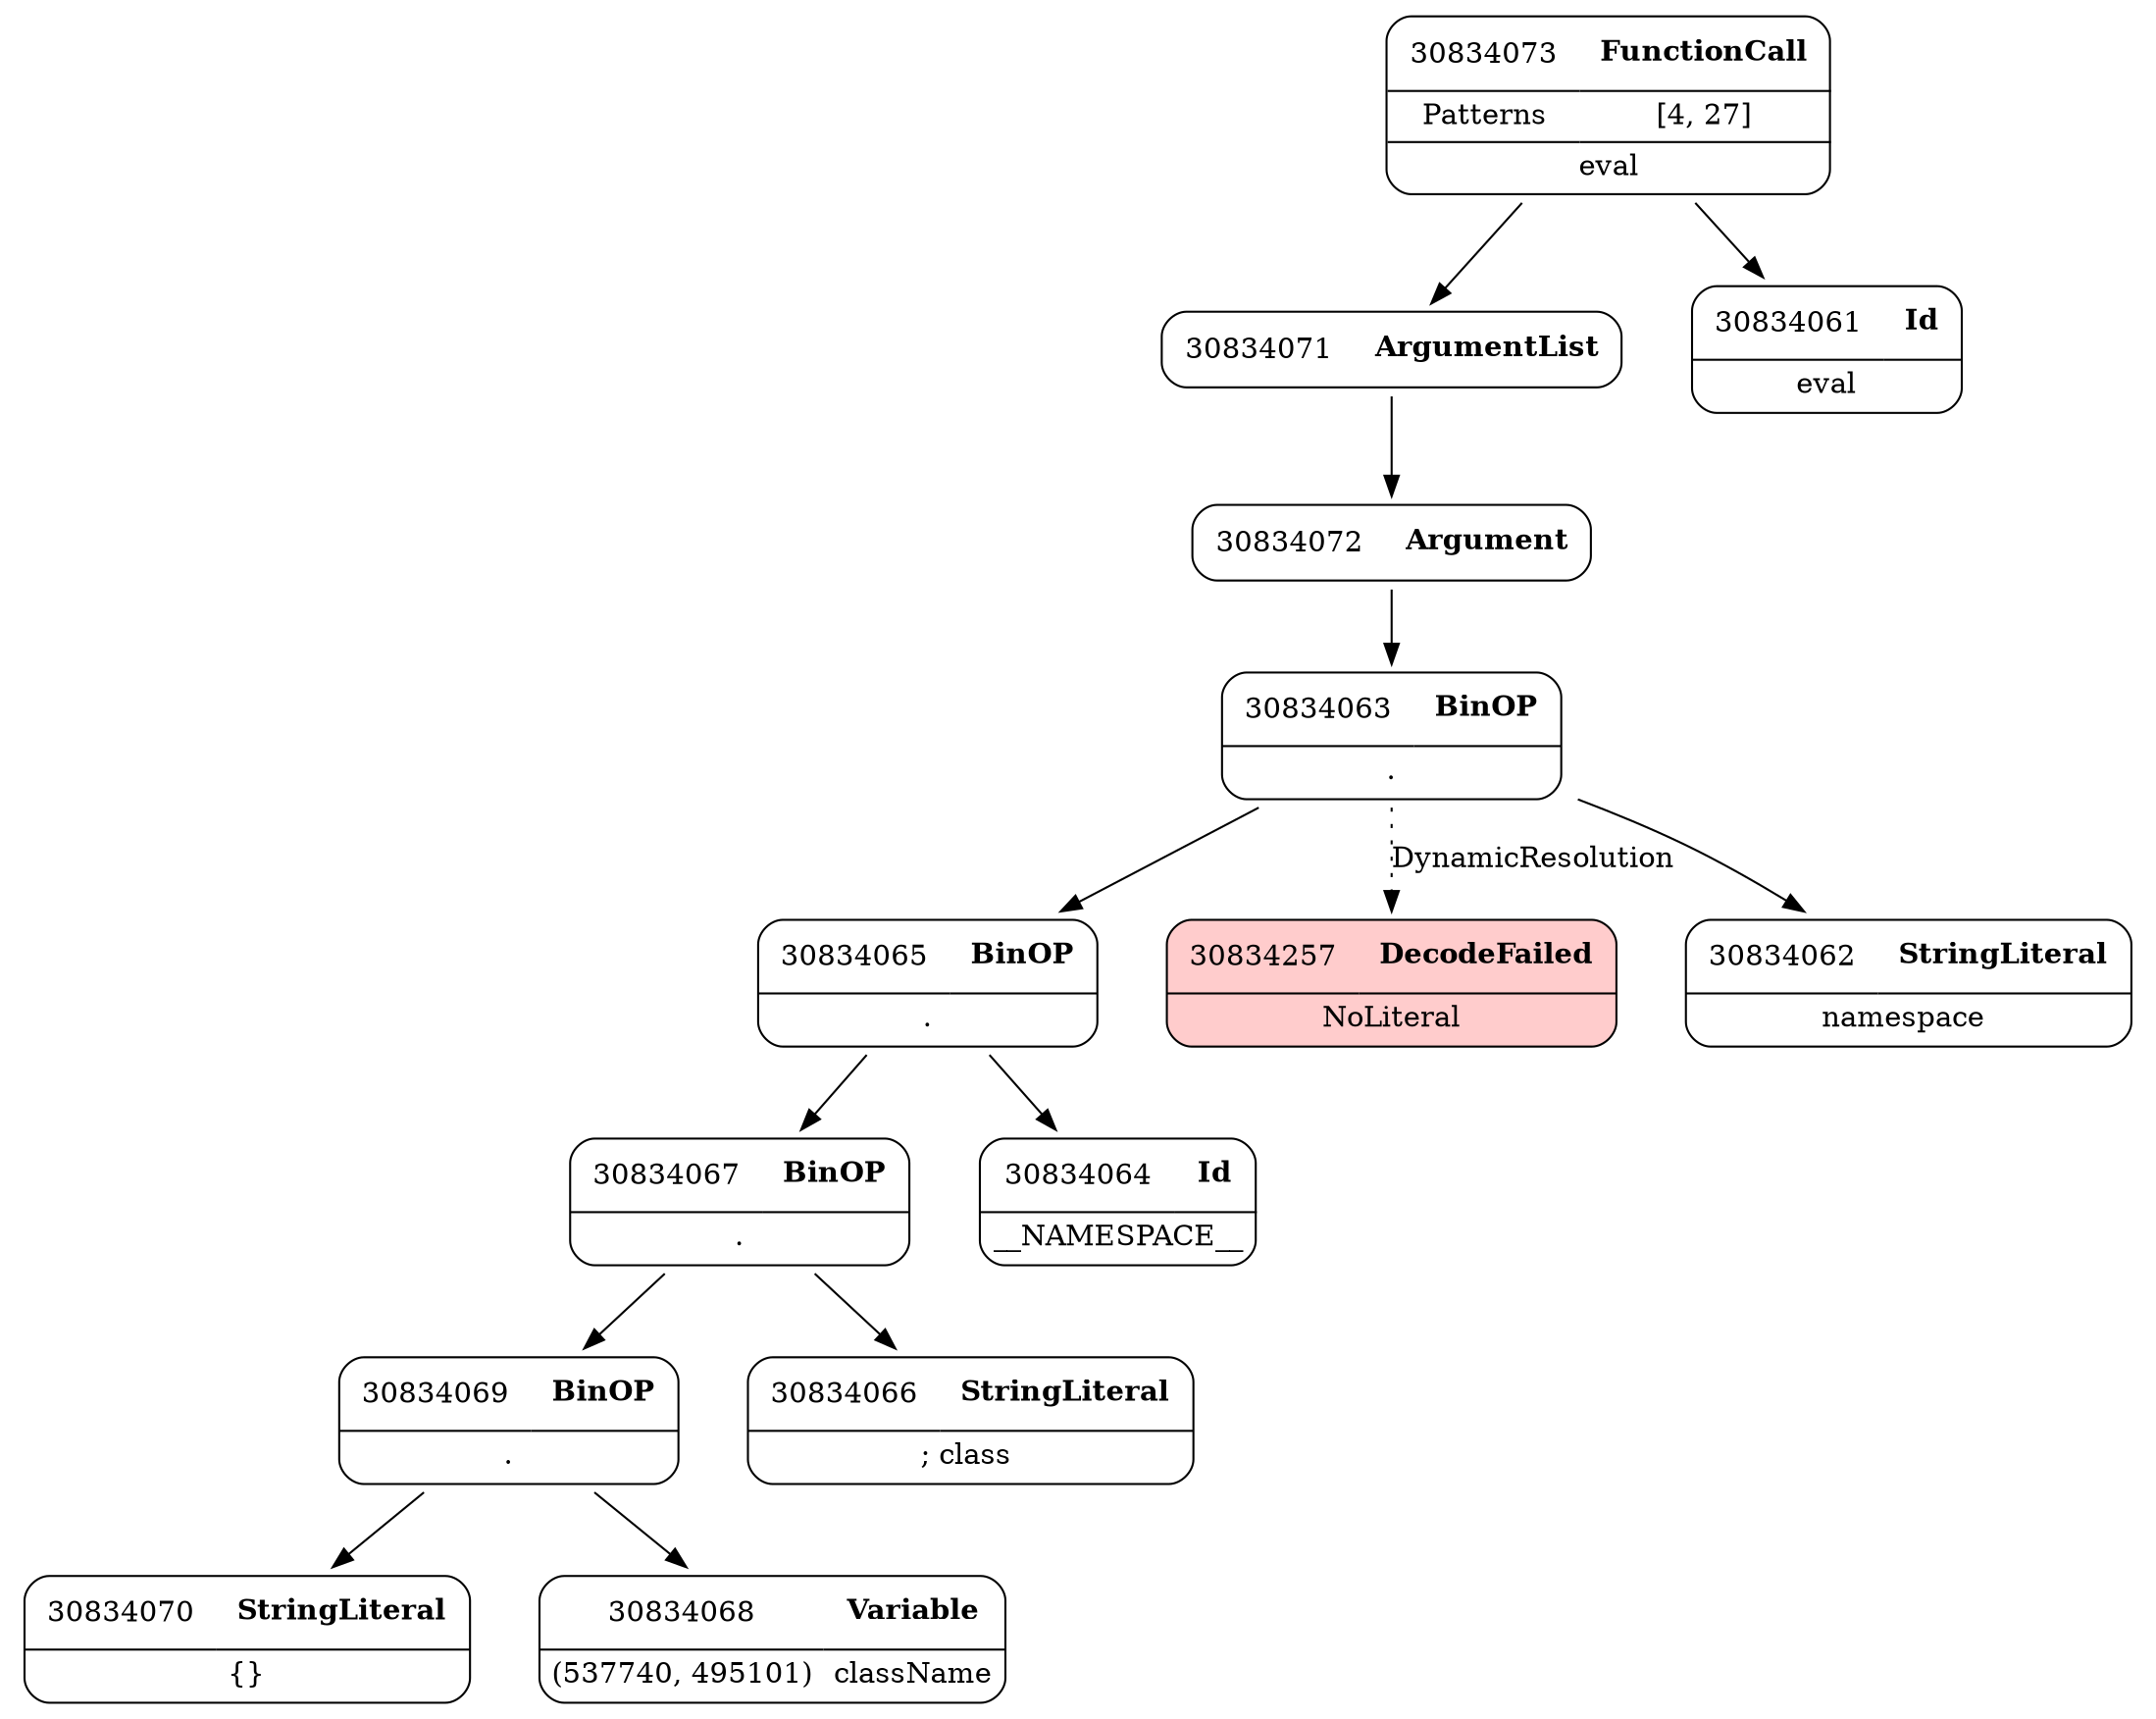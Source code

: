 digraph ast {
node [shape=none];
30834070 [label=<<TABLE border='1' cellspacing='0' cellpadding='10' style='rounded' ><TR><TD border='0'>30834070</TD><TD border='0'><B>StringLiteral</B></TD></TR><HR/><TR><TD border='0' cellpadding='5' colspan='2'>{}</TD></TR></TABLE>>];
30834071 [label=<<TABLE border='1' cellspacing='0' cellpadding='10' style='rounded' ><TR><TD border='0'>30834071</TD><TD border='0'><B>ArgumentList</B></TD></TR></TABLE>>];
30834071 -> 30834072 [weight=2];
30834068 [label=<<TABLE border='1' cellspacing='0' cellpadding='10' style='rounded' ><TR><TD border='0'>30834068</TD><TD border='0'><B>Variable</B></TD></TR><HR/><TR><TD border='0' cellpadding='5'>(537740, 495101)</TD><TD border='0' cellpadding='5'>className</TD></TR></TABLE>>];
30834069 [label=<<TABLE border='1' cellspacing='0' cellpadding='10' style='rounded' ><TR><TD border='0'>30834069</TD><TD border='0'><B>BinOP</B></TD></TR><HR/><TR><TD border='0' cellpadding='5' colspan='2'>.</TD></TR></TABLE>>];
30834069 -> 30834068 [weight=2];
30834069 -> 30834070 [weight=2];
30834066 [label=<<TABLE border='1' cellspacing='0' cellpadding='10' style='rounded' ><TR><TD border='0'>30834066</TD><TD border='0'><B>StringLiteral</B></TD></TR><HR/><TR><TD border='0' cellpadding='5' colspan='2'>; class </TD></TR></TABLE>>];
30834067 [label=<<TABLE border='1' cellspacing='0' cellpadding='10' style='rounded' ><TR><TD border='0'>30834067</TD><TD border='0'><B>BinOP</B></TD></TR><HR/><TR><TD border='0' cellpadding='5' colspan='2'>.</TD></TR></TABLE>>];
30834067 -> 30834066 [weight=2];
30834067 -> 30834069 [weight=2];
30834064 [label=<<TABLE border='1' cellspacing='0' cellpadding='10' style='rounded' ><TR><TD border='0'>30834064</TD><TD border='0'><B>Id</B></TD></TR><HR/><TR><TD border='0' cellpadding='5' colspan='2'>__NAMESPACE__</TD></TR></TABLE>>];
30834065 [label=<<TABLE border='1' cellspacing='0' cellpadding='10' style='rounded' ><TR><TD border='0'>30834065</TD><TD border='0'><B>BinOP</B></TD></TR><HR/><TR><TD border='0' cellpadding='5' colspan='2'>.</TD></TR></TABLE>>];
30834065 -> 30834064 [weight=2];
30834065 -> 30834067 [weight=2];
30834257 [label=<<TABLE border='1' cellspacing='0' cellpadding='10' style='rounded' bgcolor='#FFCCCC' ><TR><TD border='0'>30834257</TD><TD border='0'><B>DecodeFailed</B></TD></TR><HR/><TR><TD border='0' cellpadding='5' colspan='2'>NoLiteral</TD></TR></TABLE>>];
30834072 [label=<<TABLE border='1' cellspacing='0' cellpadding='10' style='rounded' ><TR><TD border='0'>30834072</TD><TD border='0'><B>Argument</B></TD></TR></TABLE>>];
30834072 -> 30834063 [weight=2];
30834073 [label=<<TABLE border='1' cellspacing='0' cellpadding='10' style='rounded' ><TR><TD border='0'>30834073</TD><TD border='0'><B>FunctionCall</B></TD></TR><HR/><TR><TD border='0' cellpadding='5'>Patterns</TD><TD border='0' cellpadding='5'>[4, 27]</TD></TR><HR/><TR><TD border='0' cellpadding='5' colspan='2'>eval</TD></TR></TABLE>>];
30834073 -> 30834061 [weight=2];
30834073 -> 30834071 [weight=2];
30834062 [label=<<TABLE border='1' cellspacing='0' cellpadding='10' style='rounded' ><TR><TD border='0'>30834062</TD><TD border='0'><B>StringLiteral</B></TD></TR><HR/><TR><TD border='0' cellpadding='5' colspan='2'>namespace </TD></TR></TABLE>>];
30834063 [label=<<TABLE border='1' cellspacing='0' cellpadding='10' style='rounded' ><TR><TD border='0'>30834063</TD><TD border='0'><B>BinOP</B></TD></TR><HR/><TR><TD border='0' cellpadding='5' colspan='2'>.</TD></TR></TABLE>>];
30834063 -> 30834062 [weight=2];
30834063 -> 30834065 [weight=2];
30834063 -> 30834257 [style=dotted,label=DynamicResolution];
30834061 [label=<<TABLE border='1' cellspacing='0' cellpadding='10' style='rounded' ><TR><TD border='0'>30834061</TD><TD border='0'><B>Id</B></TD></TR><HR/><TR><TD border='0' cellpadding='5' colspan='2'>eval</TD></TR></TABLE>>];
}
